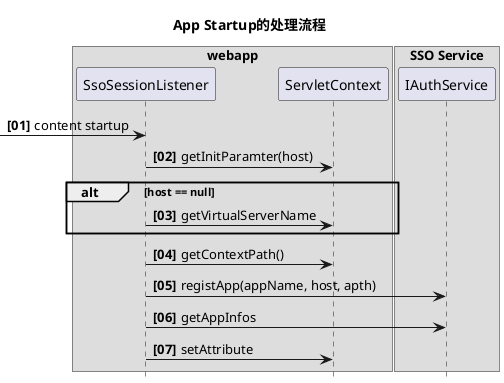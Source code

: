@startuml
skinparam defaultFontName 楷体
hide footbox
autonumber "<b>[00]"
title App Startup的处理流程


box "webapp"
participant "SsoSessionListener" as listener
participant ServletContext
end box
box "SSO Service"
participant "IAuthService" as server
end box
-> listener : content startup
listener -> ServletContext : getInitParamter(host)
alt host == null
    listener -> ServletContext : getVirtualServerName
end alt
listener -> ServletContext : getContextPath()
listener -> server : registApp(appName, host, apth)
listener -> server : getAppInfos
listener -> ServletContext : setAttribute
@enduml